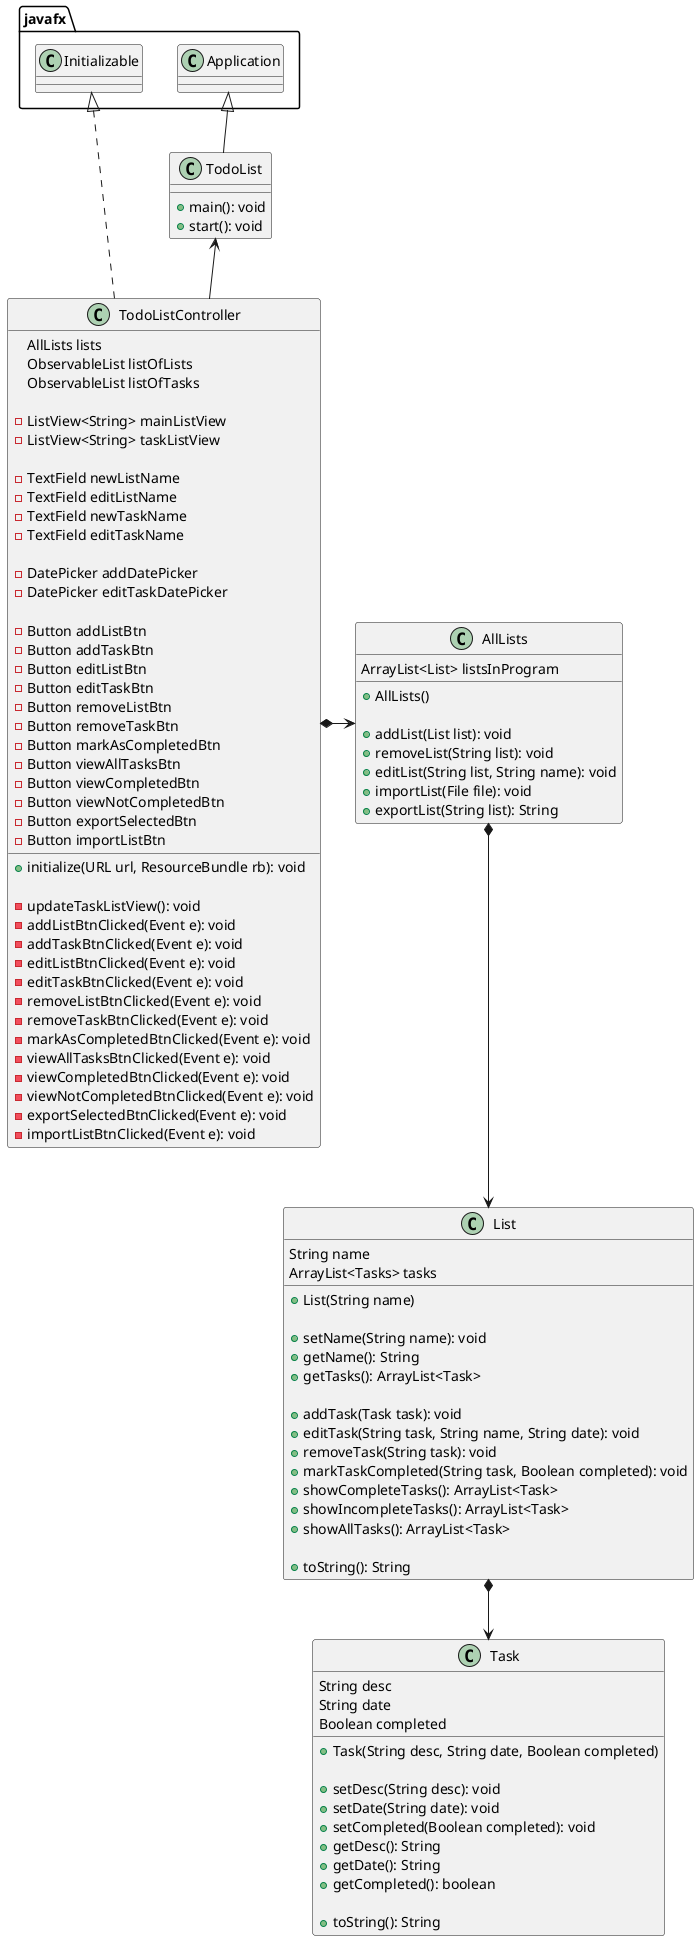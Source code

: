 /*
 *  UCF COP3330 Summer 2021 Assignment 4 Solution
 *  Copyright 2021 Jose Valencia
 */

@startuml
'https://plantuml.com/class-diagram

class TodoList {

    + main(): void
    + start(): void

}

class TodoListController {

    AllLists lists
    ObservableList listOfLists
    ObservableList listOfTasks

    - ListView<String> mainListView
    - ListView<String> taskListView

    - TextField newListName
    - TextField editListName
    - TextField newTaskName
    - TextField editTaskName

    - DatePicker addDatePicker
    - DatePicker editTaskDatePicker

    - Button addListBtn
    - Button addTaskBtn
    - Button editListBtn
    - Button editTaskBtn
    - Button removeListBtn
    - Button removeTaskBtn
    - Button markAsCompletedBtn
    - Button viewAllTasksBtn
    - Button viewCompletedBtn
    - Button viewNotCompletedBtn
    - Button exportSelectedBtn
    - Button importListBtn

    + initialize(URL url, ResourceBundle rb): void

    - updateTaskListView(): void
    - addListBtnClicked(Event e): void
    - addTaskBtnClicked(Event e): void
    - editListBtnClicked(Event e): void
    - editTaskBtnClicked(Event e): void
    - removeListBtnClicked(Event e): void
    - removeTaskBtnClicked(Event e): void
    - markAsCompletedBtnClicked(Event e): void
    - viewAllTasksBtnClicked(Event e): void
    - viewCompletedBtnClicked(Event e): void
    - viewNotCompletedBtnClicked(Event e): void
    - exportSelectedBtnClicked(Event e): void
    - importListBtnClicked(Event e): void
}

class AllLists {

    ArrayList<List> listsInProgram

    + AllLists()

    + addList(List list): void
    + removeList(String list): void
    + editList(String list, String name): void
    + importList(File file): void
    + exportList(String list): String


}

class List {

    String name
    ArrayList<Tasks> tasks

    + List(String name)

    + setName(String name): void
    + getName(): String
    + getTasks(): ArrayList<Task>

    + addTask(Task task): void
    + editTask(String task, String name, String date): void
    + removeTask(String task): void
    + markTaskCompleted(String task, Boolean completed): void
    + showCompleteTasks(): ArrayList<Task>
    + showIncompleteTasks(): ArrayList<Task>
    + showAllTasks(): ArrayList<Task>

    + toString(): String


}

class Task {

    String desc
    String date
    Boolean completed

    + Task(String desc, String date, Boolean completed)

    + setDesc(String desc): void
    + setDate(String date): void
    + setCompleted(Boolean completed): void
    + getDesc(): String
    + getDate(): String
    + getCompleted(): boolean

    + toString(): String


}

javafx.Initializable <|... TodoListController
javafx.Application <|-- TodoList
TodoList <-- TodoListController
TodoListController *-> AllLists
AllLists *--> List
List *--> Task


@enduml